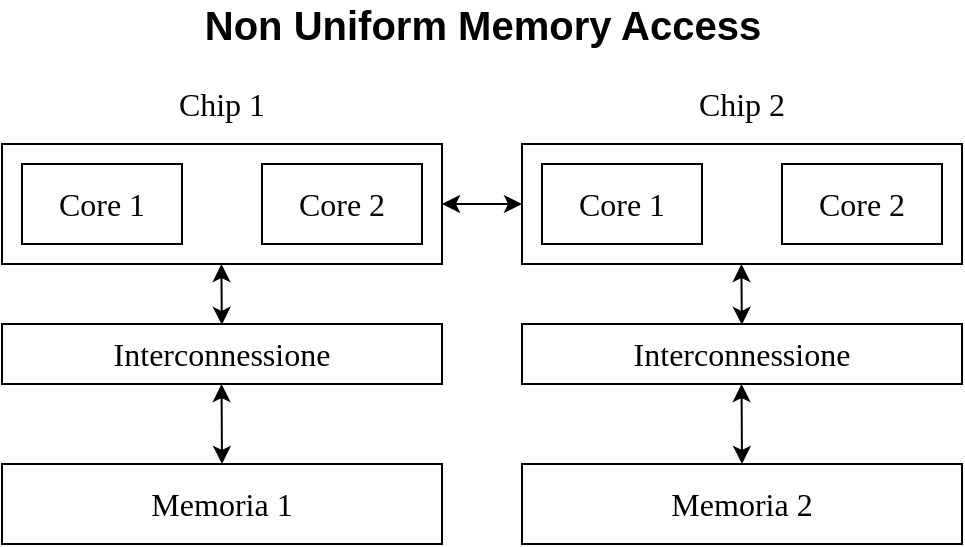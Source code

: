 <mxfile version="24.7.17">
  <diagram name="Pagina-1" id="Snrlrp1fxOMvqBd3Ndze">
    <mxGraphModel dx="835" dy="484" grid="1" gridSize="10" guides="1" tooltips="1" connect="1" arrows="1" fold="1" page="1" pageScale="1" pageWidth="827" pageHeight="1169" math="0" shadow="0">
      <root>
        <mxCell id="0" />
        <mxCell id="1" parent="0" />
        <mxCell id="_A4kKp_5Iv87wfUgmUxj-3" value="" style="rounded=0;whiteSpace=wrap;html=1;fillColor=none;" vertex="1" parent="1">
          <mxGeometry x="270" y="270" width="220" height="60" as="geometry" />
        </mxCell>
        <mxCell id="_A4kKp_5Iv87wfUgmUxj-5" value="Core 1" style="rounded=0;whiteSpace=wrap;html=1;fontFamily=Times New Roman;fillColor=none;fontSize=16;" vertex="1" parent="1">
          <mxGeometry x="280" y="280" width="80" height="40" as="geometry" />
        </mxCell>
        <mxCell id="_A4kKp_5Iv87wfUgmUxj-6" value="Core 2" style="rounded=0;whiteSpace=wrap;html=1;fontFamily=Times New Roman;fillColor=none;fontSize=16;" vertex="1" parent="1">
          <mxGeometry x="400" y="280" width="80" height="40" as="geometry" />
        </mxCell>
        <mxCell id="_A4kKp_5Iv87wfUgmUxj-8" value="Interconnessione" style="rounded=0;whiteSpace=wrap;html=1;fontFamily=Times New Roman;fillColor=none;fontSize=16;" vertex="1" parent="1">
          <mxGeometry x="270" y="360" width="220" height="30" as="geometry" />
        </mxCell>
        <mxCell id="_A4kKp_5Iv87wfUgmUxj-9" value="Core 1" style="rounded=0;whiteSpace=wrap;html=1;fontFamily=Times New Roman;fillColor=none;fontSize=16;" vertex="1" parent="1">
          <mxGeometry x="540" y="280" width="80" height="40" as="geometry" />
        </mxCell>
        <mxCell id="_A4kKp_5Iv87wfUgmUxj-10" value="" style="rounded=0;whiteSpace=wrap;html=1;fillColor=none;" vertex="1" parent="1">
          <mxGeometry x="530" y="270" width="220" height="60" as="geometry" />
        </mxCell>
        <mxCell id="_A4kKp_5Iv87wfUgmUxj-11" value="Core 2" style="rounded=0;whiteSpace=wrap;html=1;fontFamily=Times New Roman;fillColor=none;fontSize=16;" vertex="1" parent="1">
          <mxGeometry x="660" y="280" width="80" height="40" as="geometry" />
        </mxCell>
        <mxCell id="_A4kKp_5Iv87wfUgmUxj-12" value="Chip 1" style="text;html=1;align=center;verticalAlign=middle;whiteSpace=wrap;rounded=0;fontFamily=Times New Roman;fontSize=16;" vertex="1" parent="1">
          <mxGeometry x="350" y="240" width="60" height="20" as="geometry" />
        </mxCell>
        <mxCell id="_A4kKp_5Iv87wfUgmUxj-13" value="Chip 2" style="text;html=1;align=center;verticalAlign=middle;whiteSpace=wrap;rounded=0;fontFamily=Times New Roman;fontSize=16;" vertex="1" parent="1">
          <mxGeometry x="610" y="240" width="60" height="20" as="geometry" />
        </mxCell>
        <mxCell id="_A4kKp_5Iv87wfUgmUxj-14" value="Memoria 1" style="rounded=0;whiteSpace=wrap;html=1;fontFamily=Times New Roman;fillColor=none;fontSize=16;" vertex="1" parent="1">
          <mxGeometry x="270" y="430" width="220" height="40" as="geometry" />
        </mxCell>
        <mxCell id="_A4kKp_5Iv87wfUgmUxj-16" value="" style="endArrow=classic;startArrow=classic;html=1;rounded=0;exitX=0.25;exitY=0;exitDx=0;exitDy=0;entryX=0.84;entryY=0.993;entryDx=0;entryDy=0;entryPerimeter=0;" edge="1" parent="1">
          <mxGeometry width="50" height="50" relative="1" as="geometry">
            <mxPoint x="379.91" y="360.42" as="sourcePoint" />
            <mxPoint x="379.71" y="330.0" as="targetPoint" />
          </mxGeometry>
        </mxCell>
        <mxCell id="_A4kKp_5Iv87wfUgmUxj-18" value="" style="endArrow=classic;startArrow=classic;html=1;rounded=0;exitX=0.5;exitY=0;exitDx=0;exitDy=0;entryX=0.84;entryY=0.993;entryDx=0;entryDy=0;entryPerimeter=0;" edge="1" parent="1" source="_A4kKp_5Iv87wfUgmUxj-14">
          <mxGeometry width="50" height="50" relative="1" as="geometry">
            <mxPoint x="379.96" y="420.42" as="sourcePoint" />
            <mxPoint x="379.76" y="390.0" as="targetPoint" />
          </mxGeometry>
        </mxCell>
        <mxCell id="_A4kKp_5Iv87wfUgmUxj-19" value="Non Uniform Memory Access" style="text;html=1;align=center;verticalAlign=middle;whiteSpace=wrap;rounded=0;fontFamily=Helvetica;fontSize=20;fontStyle=1" vertex="1" parent="1">
          <mxGeometry x="367.5" y="200" width="285" height="20" as="geometry" />
        </mxCell>
        <mxCell id="_A4kKp_5Iv87wfUgmUxj-20" value="Interconnessione" style="rounded=0;whiteSpace=wrap;html=1;fontFamily=Times New Roman;fillColor=none;fontSize=16;" vertex="1" parent="1">
          <mxGeometry x="530" y="360" width="220" height="30" as="geometry" />
        </mxCell>
        <mxCell id="_A4kKp_5Iv87wfUgmUxj-21" value="Memoria 2" style="rounded=0;whiteSpace=wrap;html=1;fontFamily=Times New Roman;fillColor=none;fontSize=16;" vertex="1" parent="1">
          <mxGeometry x="530" y="430" width="220" height="40" as="geometry" />
        </mxCell>
        <mxCell id="_A4kKp_5Iv87wfUgmUxj-22" value="" style="endArrow=classic;startArrow=classic;html=1;rounded=0;exitX=0.25;exitY=0;exitDx=0;exitDy=0;entryX=0.84;entryY=0.993;entryDx=0;entryDy=0;entryPerimeter=0;" edge="1" parent="1">
          <mxGeometry width="50" height="50" relative="1" as="geometry">
            <mxPoint x="639.91" y="360.42" as="sourcePoint" />
            <mxPoint x="639.71" y="330.0" as="targetPoint" />
          </mxGeometry>
        </mxCell>
        <mxCell id="_A4kKp_5Iv87wfUgmUxj-23" value="" style="endArrow=classic;startArrow=classic;html=1;rounded=0;exitX=0.5;exitY=0;exitDx=0;exitDy=0;entryX=0.84;entryY=0.993;entryDx=0;entryDy=0;entryPerimeter=0;" edge="1" parent="1" source="_A4kKp_5Iv87wfUgmUxj-21">
          <mxGeometry width="50" height="50" relative="1" as="geometry">
            <mxPoint x="639.96" y="420.42" as="sourcePoint" />
            <mxPoint x="639.76" y="390.0" as="targetPoint" />
          </mxGeometry>
        </mxCell>
        <mxCell id="_A4kKp_5Iv87wfUgmUxj-24" value="" style="endArrow=classic;startArrow=classic;html=1;rounded=0;exitX=1;exitY=0.5;exitDx=0;exitDy=0;entryX=0;entryY=0.5;entryDx=0;entryDy=0;" edge="1" parent="1" source="_A4kKp_5Iv87wfUgmUxj-3" target="_A4kKp_5Iv87wfUgmUxj-10">
          <mxGeometry width="50" height="50" relative="1" as="geometry">
            <mxPoint x="485" y="325" as="sourcePoint" />
            <mxPoint x="535" y="275" as="targetPoint" />
          </mxGeometry>
        </mxCell>
      </root>
    </mxGraphModel>
  </diagram>
</mxfile>
